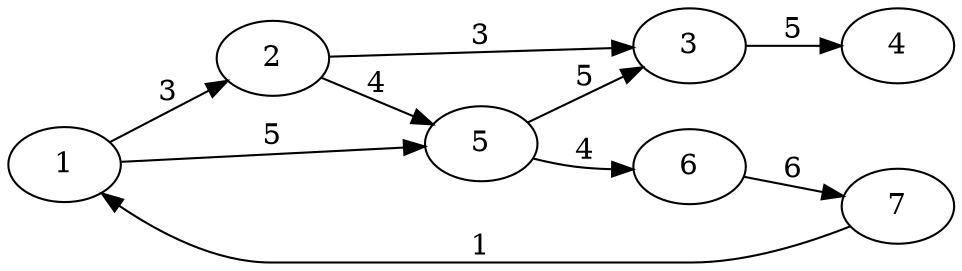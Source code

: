 digraph 
{
	rankdir=LR;
	1 -> 2[label = 3];
	1 -> 5[label = 5];
	2 -> 3[label = 3];
	2 -> 5[label = 4];
	3 -> 4[label = 5];
	5 -> 3[label = 5];
	5 -> 6[label = 4];
	6 -> 7[label = 6];
	7 -> 1[label = 1];
}